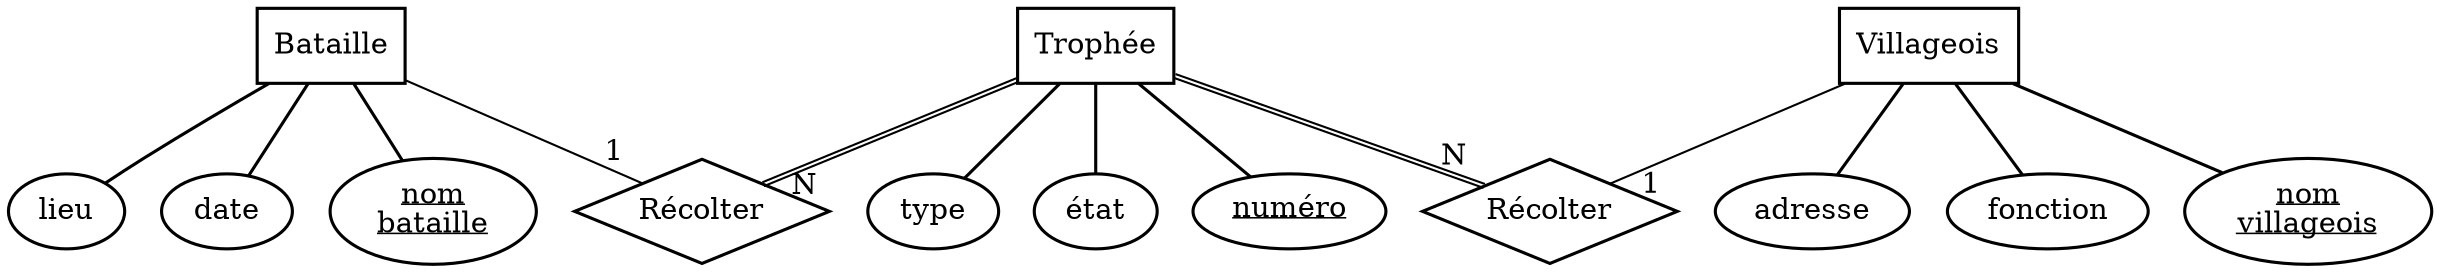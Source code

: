 // Generated by Mocodo 4.0.2

graph{
  start=42

  // Entities
  node [
    shape=box
    style=filled
    penwidth=1.5
    fillcolor="#FFFFFF"
  ]
  1 [label="Bataille"]
  7 [label="Villageois"]
  6 [label="Trophée"]

  // Normal entity attributes
  node [
    shape=oval
    penwidth=1.5
    fillcolor="#FFFFFF"
  ]
  3 [label="lieu"]
  4 [label="date"]
  10 [label="adresse"]
  11 [label="fonction"]
  13 [label="type"]
  14 [label="état"]

  // Weak and strong entity attributes
  2 [label=<<u>nom<br/>bataille</u>>]
  9 [label=<<u>nom<br/>villageois</u>>]
  12 [label=<<u>numéro</u>>]

  // Relationships
  node [
    shape=diamond
    height=0.7
    penwidth=1.5
    fillcolor="#FFFFFF"
  ]
  5 [label="Récolter"]
  8 [label="Récolter"]

  // Edges between entities and attributes
  edge [
    penwidth=1.5
  ]
  1 -- 2
  1 -- 3
  1 -- 4
  6 -- 12
  6 -- 13
  6 -- 14
  7 -- 9
  7 -- 10
  7 -- 11

  // Edges between entities and relationships
  edge [
    penwidth=1
    color="#000000:#000000"
    labeldistance=2
    headlabel=1
  ]
  1 -- 8 [color="#000000"]
  7 -- 5 [color="#000000"]
  edge [headlabel=N]
  6 -- 5
  6 -- 8
}